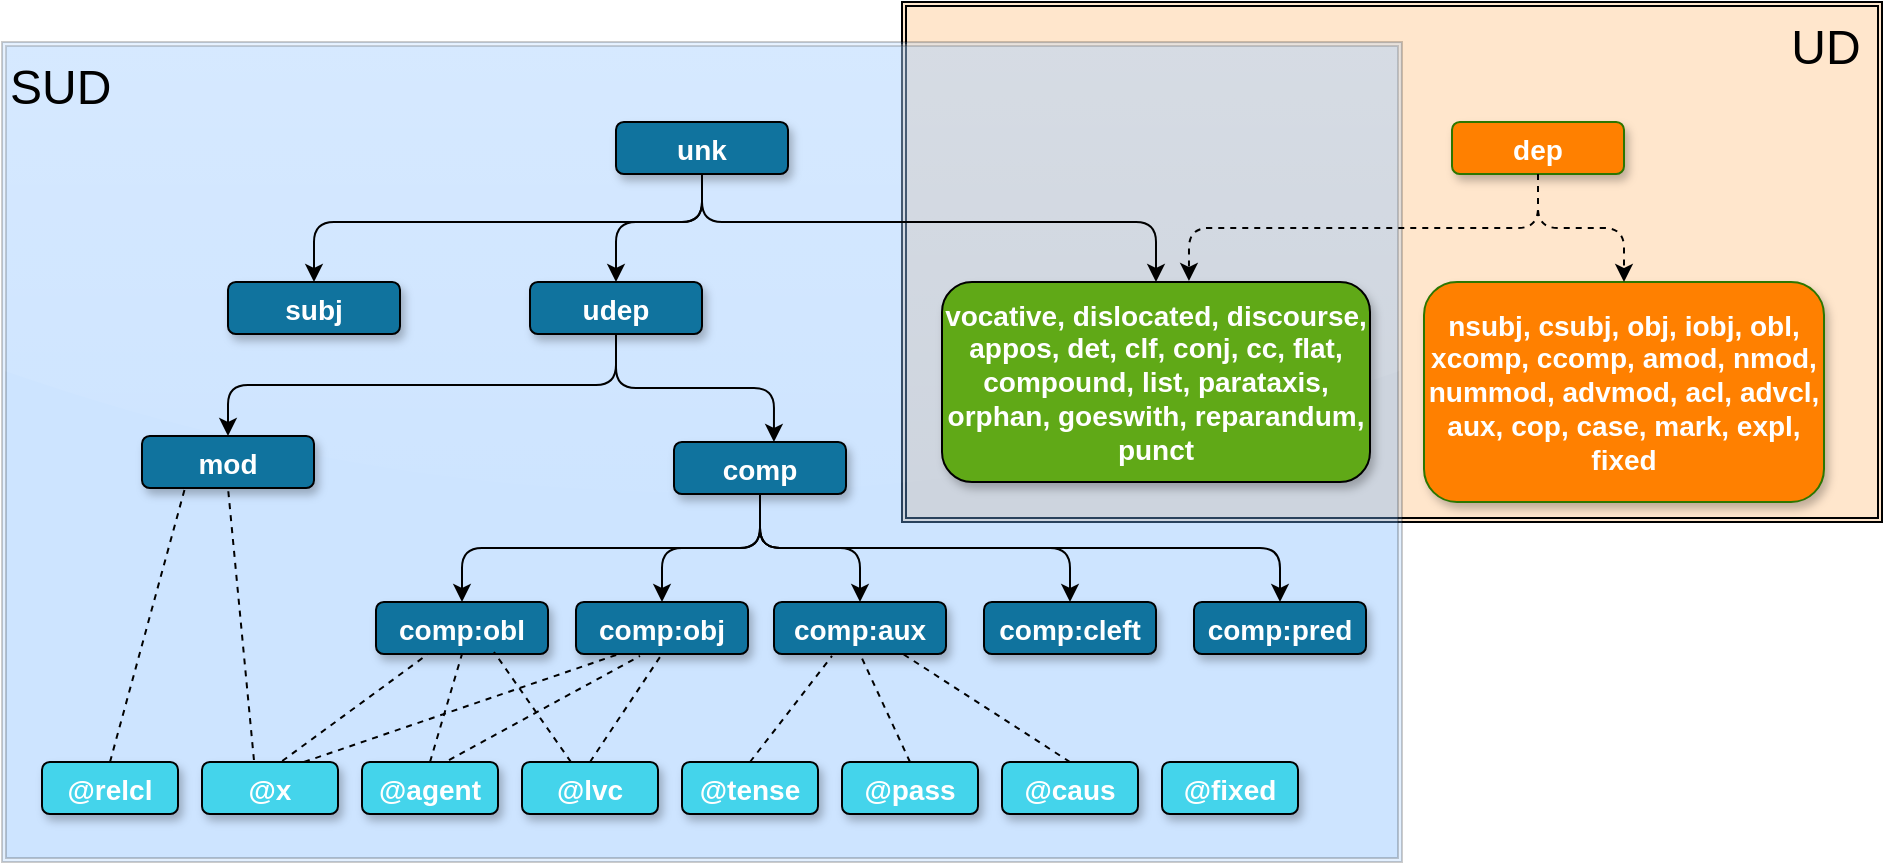 <mxfile version="11.1.4" type="github"><diagram name="Page-1" id="97916047-d0de-89f5-080d-49f4d83e522f"><mxGraphModel dx="1426" dy="897" grid="1" gridSize="10" guides="1" tooltips="1" connect="1" arrows="1" fold="1" page="1" pageScale="1.5" pageWidth="1169" pageHeight="827" background="#ffffff" math="0" shadow="0"><root><mxCell id="0"/><mxCell id="1" parent="0"/><mxCell id="BJafYr8KW9FpYlb-_F6j-114" value="UD&amp;nbsp;" style="shape=ext;double=1;rounded=0;whiteSpace=wrap;html=1;strokeColor=#000000;fillColor=#FFE6CC;gradientColor=none;align=right;labelPosition=center;verticalLabelPosition=middle;verticalAlign=top;horizontal=1;fontSize=24;glass=0;" parent="1" vertex="1"><mxGeometry x="710" y="180" width="490" height="260" as="geometry"/></mxCell><mxCell id="BJafYr8KW9FpYlb-_F6j-113" value="&lt;div style=&quot;text-align: left; font-size: 24px;&quot;&gt;&lt;span style=&quot;font-size: 24px;&quot;&gt;SUD&lt;/span&gt;&lt;/div&gt;&lt;div style=&quot;text-align: left; font-size: 24px;&quot;&gt;&lt;/div&gt;" style="shape=ext;double=1;rounded=0;whiteSpace=wrap;html=1;strokeColor=#000000;fillColor=#75B6FF;opacity=20;glass=1;comic=0;shadow=0;align=left;verticalAlign=top;fontSize=24;" parent="1" vertex="1"><mxGeometry x="260" y="200" width="700" height="410" as="geometry"/></mxCell><mxCell id="2" value="unk" style="rounded=1;fillColor=#10739E;strokeColor=#000000;shadow=1;gradientColor=none;fontStyle=1;fontColor=#FFFFFF;fontSize=14;" parent="1" vertex="1"><mxGeometry x="567" y="240" width="86" height="26" as="geometry"/></mxCell><mxCell id="BJafYr8KW9FpYlb-_F6j-58" value="subj" style="rounded=1;fillColor=#10739E;strokeColor=#000000;shadow=1;gradientColor=none;fontStyle=1;fontColor=#FFFFFF;fontSize=14;" parent="1" vertex="1"><mxGeometry x="373" y="320" width="86" height="26" as="geometry"/></mxCell><mxCell id="BJafYr8KW9FpYlb-_F6j-59" value="udep" style="rounded=1;fillColor=#10739E;strokeColor=#000000;shadow=1;gradientColor=none;fontStyle=1;fontColor=#FFFFFF;fontSize=14;" parent="1" vertex="1"><mxGeometry x="524" y="320" width="86" height="26" as="geometry"/></mxCell><mxCell id="BJafYr8KW9FpYlb-_F6j-60" value="" style="endArrow=classic;html=1;entryX=0.5;entryY=0;entryDx=0;entryDy=0;edgeStyle=orthogonalEdgeStyle;exitX=0.5;exitY=1;exitDx=0;exitDy=0;" parent="1" source="2" target="BJafYr8KW9FpYlb-_F6j-59" edge="1"><mxGeometry width="50" height="50" relative="1" as="geometry"><mxPoint x="719" y="280" as="sourcePoint"/><mxPoint x="567" y="324" as="targetPoint"/><Array as="points"><mxPoint x="610" y="290"/><mxPoint x="567" y="290"/></Array></mxGeometry></mxCell><mxCell id="BJafYr8KW9FpYlb-_F6j-61" value="" style="endArrow=classic;html=1;exitX=0.5;exitY=1;exitDx=0;exitDy=0;entryX=0.5;entryY=0;entryDx=0;entryDy=0;edgeStyle=orthogonalEdgeStyle;" parent="1" source="2" target="BJafYr8KW9FpYlb-_F6j-58" edge="1"><mxGeometry width="50" height="50" relative="1" as="geometry"><mxPoint x="712" y="253" as="sourcePoint"/><mxPoint x="762" y="203" as="targetPoint"/><Array as="points"><mxPoint x="610" y="290"/><mxPoint x="416" y="290"/></Array></mxGeometry></mxCell><mxCell id="BJafYr8KW9FpYlb-_F6j-69" value="comp" style="rounded=1;fillColor=#10739E;strokeColor=#000000;shadow=1;gradientColor=none;fontStyle=1;fontColor=#FFFFFF;fontSize=14;" parent="1" vertex="1"><mxGeometry x="596" y="400" width="86" height="26" as="geometry"/></mxCell><mxCell id="BJafYr8KW9FpYlb-_F6j-73" value="mod" style="rounded=1;fillColor=#10739E;strokeColor=#000000;shadow=1;gradientColor=none;fontStyle=1;fontColor=#FFFFFF;fontSize=14;" parent="1" vertex="1"><mxGeometry x="330" y="397" width="86" height="26" as="geometry"/></mxCell><mxCell id="BJafYr8KW9FpYlb-_F6j-75" value="vocative, dislocated, discourse, appos, det, clf, conj, cc, flat, compound, list, parataxis, orphan, goeswith, reparandum, punct" style="rounded=1;fillColor=#60a917;strokeColor=#000000;shadow=1;fontStyle=1;fontColor=#ffffff;fontSize=14;whiteSpace=wrap;" parent="1" vertex="1"><mxGeometry x="730" y="320" width="214" height="100" as="geometry"/></mxCell><mxCell id="BJafYr8KW9FpYlb-_F6j-76" value="dep" style="rounded=1;fillColor=#FF8000;strokeColor=#2D7600;shadow=1;fontStyle=1;fontColor=#ffffff;fontSize=14;" parent="1" vertex="1"><mxGeometry x="985" y="240" width="86" height="26" as="geometry"/></mxCell><mxCell id="BJafYr8KW9FpYlb-_F6j-81" value="" style="endArrow=classic;html=1;exitX=0.5;exitY=1;exitDx=0;exitDy=0;entryX=0.581;entryY=0;entryDx=0;entryDy=0;entryPerimeter=0;edgeStyle=orthogonalEdgeStyle;" parent="1" source="BJafYr8KW9FpYlb-_F6j-59" target="BJafYr8KW9FpYlb-_F6j-69" edge="1"><mxGeometry width="50" height="50" relative="1" as="geometry"><mxPoint x="407" y="510" as="sourcePoint"/><mxPoint x="457" y="460" as="targetPoint"/></mxGeometry></mxCell><mxCell id="BJafYr8KW9FpYlb-_F6j-82" value="" style="endArrow=classic;html=1;exitX=0.5;exitY=1;exitDx=0;exitDy=0;entryX=0.5;entryY=0;entryDx=0;entryDy=0;edgeStyle=orthogonalEdgeStyle;" parent="1" source="BJafYr8KW9FpYlb-_F6j-59" target="BJafYr8KW9FpYlb-_F6j-73" edge="1"><mxGeometry width="50" height="50" relative="1" as="geometry"><mxPoint x="407" y="510" as="sourcePoint"/><mxPoint x="457" y="460" as="targetPoint"/></mxGeometry></mxCell><mxCell id="BJafYr8KW9FpYlb-_F6j-83" value="comp:aux" style="rounded=1;fillColor=#10739E;strokeColor=#000000;shadow=1;gradientColor=none;fontStyle=1;fontColor=#FFFFFF;fontSize=14;" parent="1" vertex="1"><mxGeometry x="646" y="480" width="86" height="26" as="geometry"/></mxCell><mxCell id="BJafYr8KW9FpYlb-_F6j-85" value="comp:obj" style="rounded=1;fillColor=#10739E;strokeColor=#000000;shadow=1;gradientColor=none;fontStyle=1;fontColor=#FFFFFF;fontSize=14;" parent="1" vertex="1"><mxGeometry x="547" y="480" width="86" height="26" as="geometry"/></mxCell><mxCell id="BJafYr8KW9FpYlb-_F6j-86" value="comp:obl" style="rounded=1;fillColor=#10739E;strokeColor=#000000;shadow=1;gradientColor=none;fontStyle=1;fontColor=#FFFFFF;fontSize=14;" parent="1" vertex="1"><mxGeometry x="447" y="480" width="86" height="26" as="geometry"/></mxCell><mxCell id="BJafYr8KW9FpYlb-_F6j-87" value="@x" style="rounded=1;fillColor=#44D4EB;strokeColor=#000000;shadow=1;gradientColor=none;fontStyle=1;fontColor=#FFFFFF;fontSize=14;" parent="1" vertex="1"><mxGeometry x="360" y="560" width="68" height="26" as="geometry"/></mxCell><mxCell id="BJafYr8KW9FpYlb-_F6j-88" value="@agent" style="rounded=1;fillColor=#44D4EB;strokeColor=#000000;shadow=1;gradientColor=none;fontStyle=1;fontColor=#FFFFFF;fontSize=14;" parent="1" vertex="1"><mxGeometry x="440" y="560" width="68" height="26" as="geometry"/></mxCell><mxCell id="BJafYr8KW9FpYlb-_F6j-89" value="@lvc" style="rounded=1;fillColor=#44D4EB;strokeColor=#000000;shadow=1;gradientColor=none;fontStyle=1;fontColor=#FFFFFF;fontSize=14;" parent="1" vertex="1"><mxGeometry x="520" y="560" width="68" height="26" as="geometry"/></mxCell><mxCell id="BJafYr8KW9FpYlb-_F6j-96" value="nsubj, csubj, obj, iobj, obl, xcomp, ccomp, amod, nmod, nummod, advmod, acl, advcl, aux, cop, case, mark, expl, fixed" style="rounded=1;fillColor=#FF8000;strokeColor=#2D7600;shadow=1;fontStyle=1;fontColor=#ffffff;fontSize=14;whiteSpace=wrap;" parent="1" vertex="1"><mxGeometry x="971" y="320" width="200" height="110" as="geometry"/></mxCell><mxCell id="BJafYr8KW9FpYlb-_F6j-103" value="" style="endArrow=classic;html=1;exitX=0.5;exitY=1;exitDx=0;exitDy=0;entryX=0.5;entryY=0;entryDx=0;entryDy=0;edgeStyle=orthogonalEdgeStyle;" parent="1" source="BJafYr8KW9FpYlb-_F6j-69" target="BJafYr8KW9FpYlb-_F6j-86" edge="1"><mxGeometry width="50" height="50" relative="1" as="geometry"><mxPoint x="402" y="660" as="sourcePoint"/><mxPoint x="452" y="610" as="targetPoint"/></mxGeometry></mxCell><mxCell id="BJafYr8KW9FpYlb-_F6j-104" value="" style="endArrow=classic;html=1;exitX=0.5;exitY=1;exitDx=0;exitDy=0;entryX=0.5;entryY=0;entryDx=0;entryDy=0;edgeStyle=orthogonalEdgeStyle;" parent="1" source="BJafYr8KW9FpYlb-_F6j-69" target="BJafYr8KW9FpYlb-_F6j-85" edge="1"><mxGeometry width="50" height="50" relative="1" as="geometry"><mxPoint x="649" y="436" as="sourcePoint"/><mxPoint x="500" y="490" as="targetPoint"/></mxGeometry></mxCell><mxCell id="BJafYr8KW9FpYlb-_F6j-105" value="" style="endArrow=classic;html=1;exitX=0.5;exitY=1;exitDx=0;exitDy=0;entryX=0.5;entryY=0;entryDx=0;entryDy=0;edgeStyle=orthogonalEdgeStyle;" parent="1" source="BJafYr8KW9FpYlb-_F6j-69" target="BJafYr8KW9FpYlb-_F6j-83" edge="1"><mxGeometry width="50" height="50" relative="1" as="geometry"><mxPoint x="524" y="446" as="sourcePoint"/><mxPoint x="375" y="500" as="targetPoint"/></mxGeometry></mxCell><mxCell id="BJafYr8KW9FpYlb-_F6j-107" value="" style="endArrow=classic;html=1;exitX=0.5;exitY=1;exitDx=0;exitDy=0;edgeStyle=orthogonalEdgeStyle;entryX=0.5;entryY=0;entryDx=0;entryDy=0;" parent="1" source="2" target="BJafYr8KW9FpYlb-_F6j-75" edge="1"><mxGeometry width="50" height="50" relative="1" as="geometry"><mxPoint x="520" y="660" as="sourcePoint"/><mxPoint x="860" y="320" as="targetPoint"/><Array as="points"><mxPoint x="610" y="290"/><mxPoint x="837" y="290"/></Array></mxGeometry></mxCell><mxCell id="BJafYr8KW9FpYlb-_F6j-109" value="" style="endArrow=classic;html=1;entryX=0.577;entryY=-0.005;entryDx=0;entryDy=0;exitX=0.5;exitY=1;exitDx=0;exitDy=0;edgeStyle=orthogonalEdgeStyle;entryPerimeter=0;dashed=1;" parent="1" source="BJafYr8KW9FpYlb-_F6j-76" target="BJafYr8KW9FpYlb-_F6j-75" edge="1"><mxGeometry width="50" height="50" relative="1" as="geometry"><mxPoint x="481" y="740" as="sourcePoint"/><mxPoint x="831" y="540" as="targetPoint"/></mxGeometry></mxCell><mxCell id="BJafYr8KW9FpYlb-_F6j-110" value="" style="endArrow=classic;html=1;exitX=0.5;exitY=1;exitDx=0;exitDy=0;entryX=0.5;entryY=0;entryDx=0;entryDy=0;edgeStyle=orthogonalEdgeStyle;dashed=1;" parent="1" source="BJafYr8KW9FpYlb-_F6j-76" target="BJafYr8KW9FpYlb-_F6j-96" edge="1"><mxGeometry width="50" height="50" relative="1" as="geometry"><mxPoint x="546" y="446" as="sourcePoint"/><mxPoint x="588" y="500" as="targetPoint"/></mxGeometry></mxCell><mxCell id="BJafYr8KW9FpYlb-_F6j-119" value="" style="endArrow=none;dashed=1;html=1;fontSize=24;entryX=0.5;entryY=1;entryDx=0;entryDy=0;exitX=0.382;exitY=-0.038;exitDx=0;exitDy=0;exitPerimeter=0;" parent="1" source="BJafYr8KW9FpYlb-_F6j-87" edge="1"><mxGeometry width="50" height="50" relative="1" as="geometry"><mxPoint x="373" y="560" as="sourcePoint"/><mxPoint x="373" y="423" as="targetPoint"/></mxGeometry></mxCell><mxCell id="BJafYr8KW9FpYlb-_F6j-120" value="" style="endArrow=none;dashed=1;html=1;fontSize=24;entryX=0.5;entryY=1;entryDx=0;entryDy=0;exitX=0.59;exitY=-0.019;exitDx=0;exitDy=0;exitPerimeter=0;" parent="1" source="BJafYr8KW9FpYlb-_F6j-87" edge="1"><mxGeometry width="50" height="50" relative="1" as="geometry"><mxPoint x="387" y="555" as="sourcePoint"/><mxPoint x="473" y="506" as="targetPoint"/></mxGeometry></mxCell><mxCell id="BJafYr8KW9FpYlb-_F6j-121" value="" style="endArrow=none;dashed=1;html=1;fontSize=24;entryX=0.5;entryY=1;entryDx=0;entryDy=0;exitX=0.5;exitY=0;exitDx=0;exitDy=0;" parent="1" source="BJafYr8KW9FpYlb-_F6j-88" target="BJafYr8KW9FpYlb-_F6j-86" edge="1"><mxGeometry width="50" height="50" relative="1" as="geometry"><mxPoint x="390" y="570" as="sourcePoint"/><mxPoint x="500" y="516" as="targetPoint"/></mxGeometry></mxCell><mxCell id="BJafYr8KW9FpYlb-_F6j-122" value="" style="endArrow=none;dashed=1;html=1;fontSize=24;exitX=0.5;exitY=0;exitDx=0;exitDy=0;" parent="1" source="BJafYr8KW9FpYlb-_F6j-89" edge="1"><mxGeometry width="50" height="50" relative="1" as="geometry"><mxPoint x="590" y="561" as="sourcePoint"/><mxPoint x="590" y="506" as="targetPoint"/></mxGeometry></mxCell><mxCell id="BJafYr8KW9FpYlb-_F6j-123" value="" style="endArrow=none;dashed=1;html=1;fontSize=24;entryX=0.25;entryY=1;entryDx=0;entryDy=0;exitX=0.75;exitY=0;exitDx=0;exitDy=0;" parent="1" source="BJafYr8KW9FpYlb-_F6j-87" target="BJafYr8KW9FpYlb-_F6j-85" edge="1"><mxGeometry width="50" height="50" relative="1" as="geometry"><mxPoint x="410" y="590" as="sourcePoint"/><mxPoint x="520" y="536" as="targetPoint"/></mxGeometry></mxCell><mxCell id="BJafYr8KW9FpYlb-_F6j-124" value="" style="endArrow=none;dashed=1;html=1;fontSize=24;entryX=0.372;entryY=1.038;entryDx=0;entryDy=0;exitX=0.64;exitY=-0.038;exitDx=0;exitDy=0;entryPerimeter=0;exitPerimeter=0;" parent="1" source="BJafYr8KW9FpYlb-_F6j-88" target="BJafYr8KW9FpYlb-_F6j-85" edge="1"><mxGeometry width="50" height="50" relative="1" as="geometry"><mxPoint x="420" y="600" as="sourcePoint"/><mxPoint x="530" y="546" as="targetPoint"/></mxGeometry></mxCell><mxCell id="DW7-9-Qvu8CODxxC_WRJ-2" value="@pass" style="rounded=1;fillColor=#44D4EB;strokeColor=#000000;shadow=1;gradientColor=none;fontStyle=1;fontColor=#FFFFFF;fontSize=14;" parent="1" vertex="1"><mxGeometry x="680" y="560" width="68" height="26" as="geometry"/></mxCell><mxCell id="DW7-9-Qvu8CODxxC_WRJ-3" value="@caus" style="rounded=1;fillColor=#44D4EB;strokeColor=#000000;shadow=1;gradientColor=none;fontStyle=1;fontColor=#FFFFFF;fontSize=14;" parent="1" vertex="1"><mxGeometry x="760" y="560" width="68" height="26" as="geometry"/></mxCell><mxCell id="DW7-9-Qvu8CODxxC_WRJ-4" value="" style="endArrow=none;dashed=1;html=1;fontSize=24;entryX=0.686;entryY=0.962;entryDx=0;entryDy=0;exitX=0.36;exitY=0;exitDx=0;exitDy=0;entryPerimeter=0;exitPerimeter=0;" parent="1" source="BJafYr8KW9FpYlb-_F6j-89" target="BJafYr8KW9FpYlb-_F6j-86" edge="1"><mxGeometry width="50" height="50" relative="1" as="geometry"><mxPoint x="500" y="570" as="sourcePoint"/><mxPoint x="500" y="516" as="targetPoint"/></mxGeometry></mxCell><mxCell id="DW7-9-Qvu8CODxxC_WRJ-5" value="" style="endArrow=none;dashed=1;html=1;fontSize=24;entryX=0.5;entryY=1;entryDx=0;entryDy=0;exitX=0.5;exitY=0;exitDx=0;exitDy=0;" parent="1" source="DW7-9-Qvu8CODxxC_WRJ-2" target="BJafYr8KW9FpYlb-_F6j-83" edge="1"><mxGeometry width="50" height="50" relative="1" as="geometry"><mxPoint x="590" y="570" as="sourcePoint"/><mxPoint x="516" y="515" as="targetPoint"/></mxGeometry></mxCell><mxCell id="DW7-9-Qvu8CODxxC_WRJ-6" value="" style="endArrow=none;dashed=1;html=1;fontSize=24;entryX=0.75;entryY=1;entryDx=0;entryDy=0;exitX=0.5;exitY=0;exitDx=0;exitDy=0;" parent="1" source="DW7-9-Qvu8CODxxC_WRJ-3" target="BJafYr8KW9FpYlb-_F6j-83" edge="1"><mxGeometry width="50" height="50" relative="1" as="geometry"><mxPoint x="704" y="570" as="sourcePoint"/><mxPoint x="699" y="516" as="targetPoint"/></mxGeometry></mxCell><mxCell id="oS7zL3N4X74ooPgfppgv-4" value="comp:cleft" style="rounded=1;fillColor=#10739E;strokeColor=#000000;shadow=1;gradientColor=none;fontStyle=1;fontColor=#FFFFFF;fontSize=14;" parent="1" vertex="1"><mxGeometry x="751" y="480" width="86" height="26" as="geometry"/></mxCell><mxCell id="oS7zL3N4X74ooPgfppgv-5" value="" style="endArrow=classic;html=1;exitX=0.5;exitY=1;exitDx=0;exitDy=0;entryX=0.5;entryY=0;entryDx=0;entryDy=0;edgeStyle=orthogonalEdgeStyle;" parent="1" source="BJafYr8KW9FpYlb-_F6j-69" target="oS7zL3N4X74ooPgfppgv-4" edge="1"><mxGeometry width="50" height="50" relative="1" as="geometry"><mxPoint x="702" y="436" as="sourcePoint"/><mxPoint x="752" y="490" as="targetPoint"/></mxGeometry></mxCell><mxCell id="IAI4g1nx9SuZOf9ugotO-2" value="comp:pred" style="rounded=1;fillColor=#10739E;strokeColor=#000000;shadow=1;gradientColor=none;fontStyle=1;fontColor=#FFFFFF;fontSize=14;" parent="1" vertex="1"><mxGeometry x="856" y="480" width="86" height="26" as="geometry"/></mxCell><mxCell id="IAI4g1nx9SuZOf9ugotO-3" value="" style="endArrow=classic;html=1;entryX=0.5;entryY=0;entryDx=0;entryDy=0;edgeStyle=orthogonalEdgeStyle;exitX=0.5;exitY=1;exitDx=0;exitDy=0;" parent="1" source="BJafYr8KW9FpYlb-_F6j-69" target="IAI4g1nx9SuZOf9ugotO-2" edge="1"><mxGeometry width="50" height="50" relative="1" as="geometry"><mxPoint x="649" y="436" as="sourcePoint"/><mxPoint x="804" y="490" as="targetPoint"/></mxGeometry></mxCell><mxCell id="r4JkuF2JLxiSSc16rxYg-2" value="@fixed" style="rounded=1;fillColor=#44D4EB;strokeColor=#000000;shadow=1;gradientColor=none;fontStyle=1;fontColor=#FFFFFF;fontSize=14;" parent="1" vertex="1"><mxGeometry x="840" y="560" width="68" height="26" as="geometry"/></mxCell><mxCell id="tlhwlNTokf7HbB25t9GN-3" value="@relcl" style="rounded=1;fillColor=#44D4EB;strokeColor=#000000;shadow=1;gradientColor=none;fontStyle=1;fontColor=#FFFFFF;fontSize=14;" parent="1" vertex="1"><mxGeometry x="280" y="560" width="68" height="26" as="geometry"/></mxCell><mxCell id="tlhwlNTokf7HbB25t9GN-7" value="" style="endArrow=none;dashed=1;html=1;entryX=0.25;entryY=1;entryDx=0;entryDy=0;exitX=0.5;exitY=0;exitDx=0;exitDy=0;" parent="1" source="tlhwlNTokf7HbB25t9GN-3" target="BJafYr8KW9FpYlb-_F6j-73" edge="1"><mxGeometry width="50" height="50" relative="1" as="geometry"><mxPoint x="280" y="550" as="sourcePoint"/><mxPoint x="260" y="630" as="targetPoint"/></mxGeometry></mxCell><mxCell id="tlhwlNTokf7HbB25t9GN-10" value="@tense" style="rounded=1;fillColor=#44D4EB;strokeColor=#000000;shadow=1;gradientColor=none;fontStyle=1;fontColor=#FFFFFF;fontSize=14;" parent="1" vertex="1"><mxGeometry x="600" y="560" width="68" height="26" as="geometry"/></mxCell><mxCell id="tlhwlNTokf7HbB25t9GN-11" value="" style="endArrow=none;dashed=1;html=1;entryX=0.337;entryY=1.038;entryDx=0;entryDy=0;entryPerimeter=0;exitX=0.5;exitY=0;exitDx=0;exitDy=0;" parent="1" source="tlhwlNTokf7HbB25t9GN-10" target="BJafYr8KW9FpYlb-_F6j-83" edge="1"><mxGeometry width="50" height="50" relative="1" as="geometry"><mxPoint x="210" y="680" as="sourcePoint"/><mxPoint x="260" y="630" as="targetPoint"/></mxGeometry></mxCell></root></mxGraphModel></diagram></mxfile>